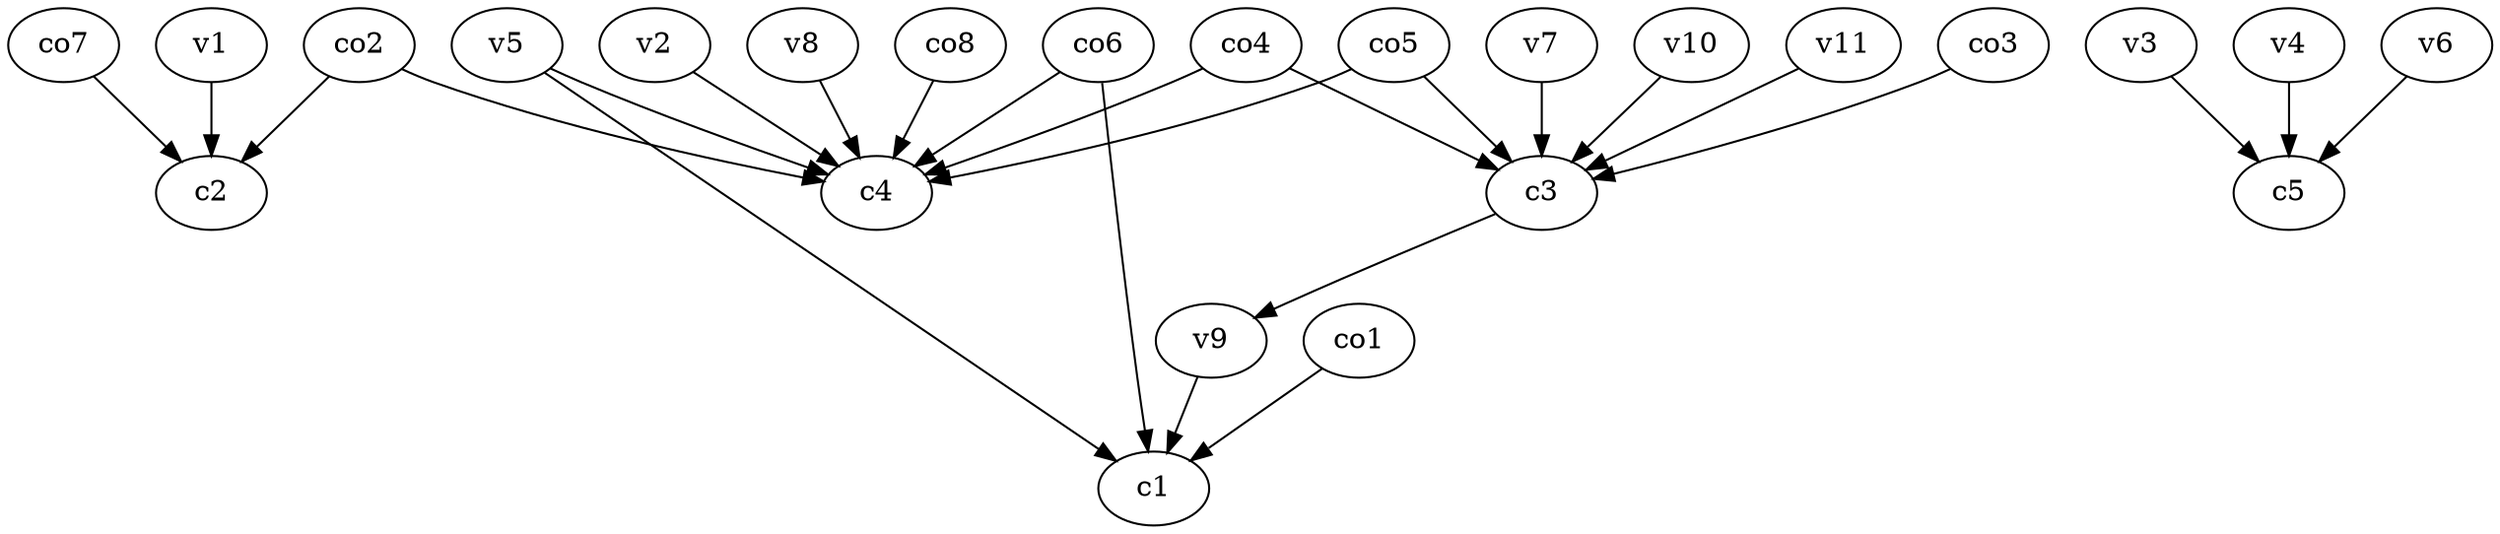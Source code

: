 strict digraph  {
c1;
c2;
c3;
c4;
c5;
v1;
v2;
v3;
v4;
v5;
v6;
v7;
v8;
v9;
v10;
v11;
co1;
co2;
co3;
co4;
co5;
co6;
co7;
co8;
c3 -> v9  [weight=1];
v1 -> c2  [weight=1];
v2 -> c4  [weight=1];
v3 -> c5  [weight=1];
v4 -> c5  [weight=1];
v5 -> c4  [weight=1];
v5 -> c1  [weight=1];
v6 -> c5  [weight=1];
v7 -> c3  [weight=1];
v8 -> c4  [weight=1];
v9 -> c1  [weight=1];
v10 -> c3  [weight=1];
v11 -> c3  [weight=1];
co1 -> c1  [weight=1];
co2 -> c4  [weight=1];
co2 -> c2  [weight=1];
co3 -> c3  [weight=1];
co4 -> c4  [weight=1];
co4 -> c3  [weight=1];
co5 -> c3  [weight=1];
co5 -> c4  [weight=1];
co6 -> c4  [weight=1];
co6 -> c1  [weight=1];
co7 -> c2  [weight=1];
co8 -> c4  [weight=1];
}
